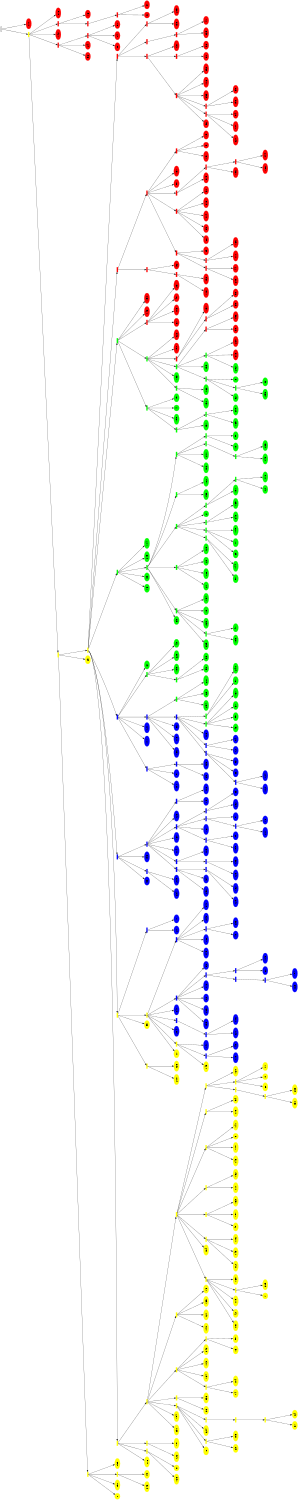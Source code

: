 digraph tree {
  orientation = land;
  size = "10,7";
  ordering = out;
  fontsize = 8
  ranksep = 2
  nd0 [label="", shape=box, height=0.1, width=0.4];
  nd0 -> nd1;
  nd1 [label="", shape=box, height=0.1, width=0.4];
  nd1 [style=filled, color=yellow];
  nd1 -> nd2;
  nd2 [label="", shape=box, height=0.1, width=0.4];
  nd2 [style=filled, color=yellow];
  nd2 -> nd3;
  nd3 [label="", shape=box, height=0.1, width=0.4];
  nd3 [style=filled, color=yellow];
  nd3 -> nd4;
  nd4 [label="1", shape=ellipse, height=0.2, width=0.3];
  nd4 [style=filled, color=yellow];
  nd3 -> nd5;
  nd5 [label="197", shape=ellipse, height=0.2, width=0.3];
  nd5 [style=filled, color=yellow];
  nd3 -> nd6;
  nd6 [label="", shape=box, height=0.1, width=0.4];
  nd6 [style=filled, color=yellow];
  nd6 -> nd7;
  nd7 [label="246", shape=ellipse, height=0.2, width=0.3];
  nd7 [style=filled, color=yellow];
  nd6 -> nd8;
  nd8 [label="15", shape=ellipse, height=0.2, width=0.3];
  nd8 [style=filled, color=yellow];
  nd3 -> nd9;
  nd9 [label="159", shape=ellipse, height=0.2, width=0.3];
  nd9 [style=filled, color=yellow];
  nd2 -> nd10;
  nd10 [label="29", shape=ellipse, height=0.2, width=0.3];
  nd10 [style=filled, color=yellow];
  nd2 -> nd11;
  nd11 [label="", shape=box, height=0.1, width=0.4];
  nd11 [style=filled, color=yellow];
  nd11 -> nd12;
  nd12 [label="", shape=box, height=0.1, width=0.4];
  nd12 [style=filled, color=yellow];
  nd12 -> nd13;
  nd13 [label="206", shape=ellipse, height=0.2, width=0.3];
  nd13 [style=filled, color=yellow];
  nd12 -> nd14;
  nd14 [label="", shape=box, height=0.1, width=0.4];
  nd14 [style=filled, color=yellow];
  nd14 -> nd15;
  nd15 [label="126", shape=ellipse, height=0.2, width=0.3];
  nd15 [style=filled, color=yellow];
  nd14 -> nd16;
  nd16 [label="8", shape=ellipse, height=0.2, width=0.3];
  nd16 [style=filled, color=yellow];
  nd12 -> nd17;
  nd17 [label="", shape=box, height=0.1, width=0.4];
  nd17 [style=filled, color=yellow];
  nd17 -> nd18;
  nd18 [label="122", shape=ellipse, height=0.2, width=0.3];
  nd18 [style=filled, color=yellow];
  nd17 -> nd19;
  nd19 [label="101", shape=ellipse, height=0.2, width=0.3];
  nd19 [style=filled, color=yellow];
  nd12 -> nd20;
  nd20 [label="", shape=box, height=0.1, width=0.4];
  nd20 [style=filled, color=yellow];
  nd20 -> nd21;
  nd21 [label="231", shape=ellipse, height=0.2, width=0.3];
  nd21 [style=filled, color=yellow];
  nd20 -> nd22;
  nd22 [label="154", shape=ellipse, height=0.2, width=0.3];
  nd22 [style=filled, color=yellow];
  nd20 -> nd23;
  nd23 [label="", shape=box, height=0.1, width=0.4];
  nd23 [style=filled, color=yellow];
  nd23 -> nd24;
  nd24 [label="70", shape=ellipse, height=0.2, width=0.3];
  nd24 [style=filled, color=yellow];
  nd23 -> nd25;
  nd25 [label="", shape=box, height=0.1, width=0.4];
  nd25 [style=filled, color=yellow];
  nd25 -> nd26;
  nd26 [label="23", shape=ellipse, height=0.2, width=0.3];
  nd26 [style=filled, color=yellow];
  nd25 -> nd27;
  nd27 [label="183", shape=ellipse, height=0.2, width=0.3];
  nd27 [style=filled, color=yellow];
  nd23 -> nd28;
  nd28 [label="224", shape=ellipse, height=0.2, width=0.3];
  nd28 [style=filled, color=yellow];
  nd23 -> nd29;
  nd29 [label="", shape=box, height=0.1, width=0.4];
  nd29 [style=filled, color=yellow];
  nd29 -> nd30;
  nd30 [label="", shape=box, height=0.1, width=0.4];
  nd30 [style=filled, color=yellow];
  nd30 -> nd31;
  nd31 [label="", shape=box, height=0.1, width=0.4];
  nd31 [style=filled, color=yellow];
  nd31 -> nd32;
  nd32 [label="87", shape=ellipse, height=0.2, width=0.3];
  nd32 [style=filled, color=yellow];
  nd31 -> nd33;
  nd33 [label="64", shape=ellipse, height=0.2, width=0.3];
  nd33 [style=filled, color=yellow];
  nd20 -> nd34;
  nd34 [label="", shape=box, height=0.1, width=0.4];
  nd34 [style=filled, color=yellow];
  nd34 -> nd35;
  nd35 [label="26", shape=ellipse, height=0.2, width=0.3];
  nd35 [style=filled, color=yellow];
  nd34 -> nd36;
  nd36 [label="236", shape=ellipse, height=0.2, width=0.3];
  nd36 [style=filled, color=yellow];
  nd20 -> nd37;
  nd37 [label="", shape=box, height=0.1, width=0.4];
  nd37 [style=filled, color=yellow];
  nd37 -> nd38;
  nd38 [label="", shape=box, height=0.1, width=0.4];
  nd38 [style=filled, color=yellow];
  nd38 -> nd39;
  nd39 [label="74", shape=ellipse, height=0.2, width=0.3];
  nd39 [style=filled, color=yellow];
  nd38 -> nd40;
  nd40 [label="104", shape=ellipse, height=0.2, width=0.3];
  nd40 [style=filled, color=yellow];
  nd37 -> nd41;
  nd41 [label="164", shape=ellipse, height=0.2, width=0.3];
  nd41 [style=filled, color=yellow];
  nd37 -> nd42;
  nd42 [label="113", shape=ellipse, height=0.2, width=0.3];
  nd42 [style=filled, color=yellow];
  nd37 -> nd43;
  nd43 [label="242", shape=ellipse, height=0.2, width=0.3];
  nd43 [style=filled, color=yellow];
  nd37 -> nd44;
  nd44 [label="", shape=box, height=0.1, width=0.4];
  nd44 [style=filled, color=yellow];
  nd44 -> nd45;
  nd45 [label="13", shape=ellipse, height=0.2, width=0.3];
  nd45 [style=filled, color=yellow];
  nd44 -> nd46;
  nd46 [label="98", shape=ellipse, height=0.2, width=0.3];
  nd46 [style=filled, color=yellow];
  nd20 -> nd47;
  nd47 [label="", shape=box, height=0.1, width=0.4];
  nd47 [style=filled, color=yellow];
  nd47 -> nd48;
  nd48 [label="140", shape=ellipse, height=0.2, width=0.3];
  nd48 [style=filled, color=yellow];
  nd47 -> nd49;
  nd49 [label="127", shape=ellipse, height=0.2, width=0.3];
  nd49 [style=filled, color=yellow];
  nd47 -> nd50;
  nd50 [label="135", shape=ellipse, height=0.2, width=0.3];
  nd50 [style=filled, color=yellow];
  nd47 -> nd51;
  nd51 [label="73", shape=ellipse, height=0.2, width=0.3];
  nd51 [style=filled, color=yellow];
  nd20 -> nd52;
  nd52 [label="", shape=box, height=0.1, width=0.4];
  nd52 [style=filled, color=yellow];
  nd52 -> nd53;
  nd53 [label="", shape=box, height=0.1, width=0.4];
  nd53 [style=filled, color=yellow];
  nd53 -> nd54;
  nd54 [label="181", shape=ellipse, height=0.2, width=0.3];
  nd54 [style=filled, color=yellow];
  nd53 -> nd55;
  nd55 [label="42", shape=ellipse, height=0.2, width=0.3];
  nd55 [style=filled, color=yellow];
  nd53 -> nd56;
  nd56 [label="119", shape=ellipse, height=0.2, width=0.3];
  nd56 [style=filled, color=yellow];
  nd53 -> nd57;
  nd57 [label="", shape=box, height=0.1, width=0.4];
  nd57 [style=filled, color=yellow];
  nd57 -> nd58;
  nd58 [label="7", shape=ellipse, height=0.2, width=0.3];
  nd58 [style=filled, color=yellow];
  nd57 -> nd59;
  nd59 [label="209", shape=ellipse, height=0.2, width=0.3];
  nd59 [style=filled, color=yellow];
  nd53 -> nd60;
  nd60 [label="168", shape=ellipse, height=0.2, width=0.3];
  nd60 [style=filled, color=yellow];
  nd52 -> nd61;
  nd61 [label="184", shape=ellipse, height=0.2, width=0.3];
  nd61 [style=filled, color=yellow];
  nd52 -> nd62;
  nd62 [label="", shape=box, height=0.1, width=0.4];
  nd62 [style=filled, color=yellow];
  nd62 -> nd63;
  nd63 [label="212", shape=ellipse, height=0.2, width=0.3];
  nd63 [style=filled, color=yellow];
  nd62 -> nd64;
  nd64 [label="145", shape=ellipse, height=0.2, width=0.3];
  nd64 [style=filled, color=yellow];
  nd62 -> nd65;
  nd65 [label="176", shape=ellipse, height=0.2, width=0.3];
  nd65 [style=filled, color=yellow];
  nd52 -> nd66;
  nd66 [label="", shape=box, height=0.1, width=0.4];
  nd66 [style=filled, color=yellow];
  nd66 -> nd67;
  nd67 [label="40", shape=ellipse, height=0.2, width=0.3];
  nd67 [style=filled, color=yellow];
  nd66 -> nd68;
  nd68 [label="187", shape=ellipse, height=0.2, width=0.3];
  nd68 [style=filled, color=yellow];
  nd66 -> nd69;
  nd69 [label="163", shape=ellipse, height=0.2, width=0.3];
  nd69 [style=filled, color=yellow];
  nd52 -> nd70;
  nd70 [label="", shape=box, height=0.1, width=0.4];
  nd70 [style=filled, color=yellow];
  nd70 -> nd71;
  nd71 [label="117", shape=ellipse, height=0.2, width=0.3];
  nd71 [style=filled, color=yellow];
  nd70 -> nd72;
  nd72 [label="152", shape=ellipse, height=0.2, width=0.3];
  nd72 [style=filled, color=yellow];
  nd52 -> nd73;
  nd73 [label="", shape=box, height=0.1, width=0.4];
  nd73 [style=filled, color=yellow];
  nd73 -> nd74;
  nd74 [label="143", shape=ellipse, height=0.2, width=0.3];
  nd74 [style=filled, color=yellow];
  nd73 -> nd75;
  nd75 [label="170", shape=ellipse, height=0.2, width=0.3];
  nd75 [style=filled, color=yellow];
  nd73 -> nd76;
  nd76 [label="9", shape=ellipse, height=0.2, width=0.3];
  nd76 [style=filled, color=yellow];
  nd73 -> nd77;
  nd77 [label="141", shape=ellipse, height=0.2, width=0.3];
  nd77 [style=filled, color=yellow];
  nd52 -> nd78;
  nd78 [label="", shape=box, height=0.1, width=0.4];
  nd78 [style=filled, color=yellow];
  nd78 -> nd79;
  nd79 [label="178", shape=ellipse, height=0.2, width=0.3];
  nd79 [style=filled, color=yellow];
  nd78 -> nd80;
  nd80 [label="54", shape=ellipse, height=0.2, width=0.3];
  nd80 [style=filled, color=yellow];
  nd52 -> nd81;
  nd81 [label="", shape=box, height=0.1, width=0.4];
  nd81 [style=filled, color=yellow];
  nd81 -> nd82;
  nd82 [label="", shape=box, height=0.1, width=0.4];
  nd82 [style=filled, color=yellow];
  nd82 -> nd83;
  nd83 [label="", shape=box, height=0.1, width=0.4];
  nd83 [style=filled, color=yellow];
  nd83 -> nd84;
  nd84 [label="230", shape=ellipse, height=0.2, width=0.3];
  nd84 [style=filled, color=yellow];
  nd83 -> nd85;
  nd85 [label="238", shape=ellipse, height=0.2, width=0.3];
  nd85 [style=filled, color=yellow];
  nd81 -> nd86;
  nd86 [label="", shape=box, height=0.1, width=0.4];
  nd86 [style=filled, color=yellow];
  nd86 -> nd87;
  nd87 [label="60", shape=ellipse, height=0.2, width=0.3];
  nd87 [style=filled, color=yellow];
  nd86 -> nd88;
  nd88 [label="0", shape=ellipse, height=0.2, width=0.3];
  nd88 [style=filled, color=yellow];
  nd86 -> nd89;
  nd89 [label="11", shape=ellipse, height=0.2, width=0.3];
  nd89 [style=filled, color=yellow];
  nd81 -> nd90;
  nd90 [label="120", shape=ellipse, height=0.2, width=0.3];
  nd90 [style=filled, color=yellow];
  nd11 -> nd91;
  nd91 [label="", shape=box, height=0.1, width=0.4];
  nd91 [style=filled, color=yellow];
  nd91 -> nd92;
  nd92 [label="", shape=box, height=0.1, width=0.4];
  nd92 [style=filled, color=yellow];
  nd92 -> nd93;
  nd93 [label="210", shape=ellipse, height=0.2, width=0.3];
  nd93 [style=filled, color=yellow];
  nd92 -> nd94;
  nd94 [label="226", shape=ellipse, height=0.2, width=0.3];
  nd94 [style=filled, color=yellow];
  nd91 -> nd95;
  nd95 [label="95", shape=ellipse, height=0.2, width=0.3];
  nd95 [style=filled, color=yellow];
  nd91 -> nd96;
  nd96 [label="", shape=box, height=0.1, width=0.4];
  nd96 [style=filled, color=yellow];
  nd96 -> nd97;
  nd97 [label="17", shape=ellipse, height=0.2, width=0.3];
  nd97 [style=filled, color=yellow];
  nd96 -> nd98;
  nd98 [label="", shape=box, height=0.1, width=0.4];
  nd98 [style=filled, color=yellow];
  nd98 -> nd99;
  nd99 [label="149", shape=ellipse, height=0.2, width=0.3];
  nd99 [style=filled, color=yellow];
  nd98 -> nd100;
  nd100 [label="", shape=box, height=0.1, width=0.4];
  nd100 [style=filled, color=blue];
  nd100 -> nd101;
  nd101 [label="179", shape=ellipse, height=0.2, width=0.3];
  nd101 [style=filled, color=blue];
  nd100 -> nd102;
  nd102 [label="45", shape=ellipse, height=0.2, width=0.3];
  nd102 [style=filled, color=blue];
  nd98 -> nd103;
  nd103 [label="147", shape=ellipse, height=0.2, width=0.3];
  nd103 [style=filled, color=blue];
  nd96 -> nd104;
  nd104 [label="204", shape=ellipse, height=0.2, width=0.3];
  nd104 [style=filled, color=blue];
  nd96 -> nd105;
  nd105 [label="", shape=box, height=0.1, width=0.4];
  nd105 [style=filled, color=blue];
  nd105 -> nd106;
  nd106 [label="", shape=box, height=0.1, width=0.4];
  nd106 [style=filled, color=blue];
  nd106 -> nd107;
  nd107 [label="221", shape=ellipse, height=0.2, width=0.3];
  nd107 [style=filled, color=blue];
  nd106 -> nd108;
  nd108 [label="106", shape=ellipse, height=0.2, width=0.3];
  nd108 [style=filled, color=blue];
  nd96 -> nd109;
  nd109 [label="247", shape=ellipse, height=0.2, width=0.3];
  nd109 [style=filled, color=blue];
  nd96 -> nd110;
  nd110 [label="", shape=box, height=0.1, width=0.4];
  nd110 [style=filled, color=blue];
  nd110 -> nd111;
  nd111 [label="195", shape=ellipse, height=0.2, width=0.3];
  nd111 [style=filled, color=blue];
  nd110 -> nd112;
  nd112 [label="203", shape=ellipse, height=0.2, width=0.3];
  nd112 [style=filled, color=blue];
  nd110 -> nd113;
  nd113 [label="82", shape=ellipse, height=0.2, width=0.3];
  nd113 [style=filled, color=blue];
  nd110 -> nd114;
  nd114 [label="172", shape=ellipse, height=0.2, width=0.3];
  nd114 [style=filled, color=blue];
  nd110 -> nd115;
  nd115 [label="", shape=box, height=0.1, width=0.4];
  nd115 [style=filled, color=blue];
  nd115 -> nd116;
  nd116 [label="", shape=box, height=0.1, width=0.4];
  nd116 [style=filled, color=blue];
  nd116 -> nd117;
  nd117 [label="", shape=box, height=0.1, width=0.4];
  nd117 [style=filled, color=blue];
  nd117 -> nd118;
  nd118 [label="169", shape=ellipse, height=0.2, width=0.3];
  nd118 [style=filled, color=blue];
  nd117 -> nd119;
  nd119 [label="194", shape=ellipse, height=0.2, width=0.3];
  nd119 [style=filled, color=blue];
  nd115 -> nd120;
  nd120 [label="", shape=box, height=0.1, width=0.4];
  nd120 [style=filled, color=blue];
  nd120 -> nd121;
  nd121 [label="62", shape=ellipse, height=0.2, width=0.3];
  nd121 [style=filled, color=blue];
  nd120 -> nd122;
  nd122 [label="115", shape=ellipse, height=0.2, width=0.3];
  nd122 [style=filled, color=blue];
  nd110 -> nd123;
  nd123 [label="83", shape=ellipse, height=0.2, width=0.3];
  nd123 [style=filled, color=blue];
  nd96 -> nd124;
  nd124 [label="", shape=box, height=0.1, width=0.4];
  nd124 [style=filled, color=blue];
  nd124 -> nd125;
  nd125 [label="249", shape=ellipse, height=0.2, width=0.3];
  nd125 [style=filled, color=blue];
  nd124 -> nd126;
  nd126 [label="180", shape=ellipse, height=0.2, width=0.3];
  nd126 [style=filled, color=blue];
  nd124 -> nd127;
  nd127 [label="", shape=box, height=0.1, width=0.4];
  nd127 [style=filled, color=blue];
  nd127 -> nd128;
  nd128 [label="49", shape=ellipse, height=0.2, width=0.3];
  nd128 [style=filled, color=blue];
  nd127 -> nd129;
  nd129 [label="233", shape=ellipse, height=0.2, width=0.3];
  nd129 [style=filled, color=blue];
  nd124 -> nd130;
  nd130 [label="243", shape=ellipse, height=0.2, width=0.3];
  nd130 [style=filled, color=blue];
  nd124 -> nd131;
  nd131 [label="241", shape=ellipse, height=0.2, width=0.3];
  nd131 [style=filled, color=blue];
  nd91 -> nd132;
  nd132 [label="", shape=box, height=0.1, width=0.4];
  nd132 [style=filled, color=blue];
  nd132 -> nd133;
  nd133 [label="27", shape=ellipse, height=0.2, width=0.3];
  nd133 [style=filled, color=blue];
  nd132 -> nd134;
  nd134 [label="71", shape=ellipse, height=0.2, width=0.3];
  nd134 [style=filled, color=blue];
  nd11 -> nd135;
  nd135 [label="", shape=box, height=0.1, width=0.4];
  nd135 [style=filled, color=blue];
  nd135 -> nd136;
  nd136 [label="53", shape=ellipse, height=0.2, width=0.3];
  nd136 [style=filled, color=blue];
  nd135 -> nd137;
  nd137 [label="", shape=box, height=0.1, width=0.4];
  nd137 [style=filled, color=blue];
  nd137 -> nd138;
  nd138 [label="234", shape=ellipse, height=0.2, width=0.3];
  nd138 [style=filled, color=blue];
  nd137 -> nd139;
  nd139 [label="219", shape=ellipse, height=0.2, width=0.3];
  nd139 [style=filled, color=blue];
  nd135 -> nd140;
  nd140 [label="153", shape=ellipse, height=0.2, width=0.3];
  nd140 [style=filled, color=blue];
  nd135 -> nd141;
  nd141 [label="", shape=box, height=0.1, width=0.4];
  nd141 [style=filled, color=blue];
  nd141 -> nd142;
  nd142 [label="", shape=box, height=0.1, width=0.4];
  nd142 [style=filled, color=blue];
  nd142 -> nd143;
  nd143 [label="250", shape=ellipse, height=0.2, width=0.3];
  nd143 [style=filled, color=blue];
  nd142 -> nd144;
  nd144 [label="34", shape=ellipse, height=0.2, width=0.3];
  nd144 [style=filled, color=blue];
  nd142 -> nd145;
  nd145 [label="", shape=box, height=0.1, width=0.4];
  nd145 [style=filled, color=blue];
  nd145 -> nd146;
  nd146 [label="129", shape=ellipse, height=0.2, width=0.3];
  nd146 [style=filled, color=blue];
  nd145 -> nd147;
  nd147 [label="132", shape=ellipse, height=0.2, width=0.3];
  nd147 [style=filled, color=blue];
  nd141 -> nd148;
  nd148 [label="", shape=box, height=0.1, width=0.4];
  nd148 [style=filled, color=blue];
  nd148 -> nd149;
  nd149 [label="", shape=box, height=0.1, width=0.4];
  nd149 [style=filled, color=blue];
  nd149 -> nd150;
  nd150 [label="125", shape=ellipse, height=0.2, width=0.3];
  nd150 [style=filled, color=blue];
  nd149 -> nd151;
  nd151 [label="133", shape=ellipse, height=0.2, width=0.3];
  nd151 [style=filled, color=blue];
  nd148 -> nd152;
  nd152 [label="109", shape=ellipse, height=0.2, width=0.3];
  nd152 [style=filled, color=blue];
  nd141 -> nd153;
  nd153 [label="174", shape=ellipse, height=0.2, width=0.3];
  nd153 [style=filled, color=blue];
  nd141 -> nd154;
  nd154 [label="160", shape=ellipse, height=0.2, width=0.3];
  nd154 [style=filled, color=blue];
  nd141 -> nd155;
  nd155 [label="", shape=box, height=0.1, width=0.4];
  nd155 [style=filled, color=blue];
  nd155 -> nd156;
  nd156 [label="", shape=box, height=0.1, width=0.4];
  nd156 [style=filled, color=blue];
  nd156 -> nd157;
  nd157 [label="189", shape=ellipse, height=0.2, width=0.3];
  nd157 [style=filled, color=blue];
  nd156 -> nd158;
  nd158 [label="85", shape=ellipse, height=0.2, width=0.3];
  nd158 [style=filled, color=blue];
  nd155 -> nd159;
  nd159 [label="161", shape=ellipse, height=0.2, width=0.3];
  nd159 [style=filled, color=blue];
  nd155 -> nd160;
  nd160 [label="", shape=box, height=0.1, width=0.4];
  nd160 [style=filled, color=blue];
  nd160 -> nd161;
  nd161 [label="", shape=box, height=0.1, width=0.4];
  nd161 [style=filled, color=blue];
  nd161 -> nd162;
  nd162 [label="217", shape=ellipse, height=0.2, width=0.3];
  nd162 [style=filled, color=blue];
  nd161 -> nd163;
  nd163 [label="78", shape=ellipse, height=0.2, width=0.3];
  nd163 [style=filled, color=blue];
  nd160 -> nd164;
  nd164 [label="81", shape=ellipse, height=0.2, width=0.3];
  nd164 [style=filled, color=blue];
  nd155 -> nd165;
  nd165 [label="", shape=box, height=0.1, width=0.4];
  nd165 [style=filled, color=blue];
  nd165 -> nd166;
  nd166 [label="232", shape=ellipse, height=0.2, width=0.3];
  nd166 [style=filled, color=blue];
  nd165 -> nd167;
  nd167 [label="63", shape=ellipse, height=0.2, width=0.3];
  nd167 [style=filled, color=blue];
  nd141 -> nd168;
  nd168 [label="123", shape=ellipse, height=0.2, width=0.3];
  nd168 [style=filled, color=blue];
  nd141 -> nd169;
  nd169 [label="", shape=box, height=0.1, width=0.4];
  nd169 [style=filled, color=blue];
  nd169 -> nd170;
  nd170 [label="19", shape=ellipse, height=0.2, width=0.3];
  nd170 [style=filled, color=blue];
  nd169 -> nd171;
  nd171 [label="100", shape=ellipse, height=0.2, width=0.3];
  nd171 [style=filled, color=blue];
  nd11 -> nd172;
  nd172 [label="", shape=box, height=0.1, width=0.4];
  nd172 [style=filled, color=blue];
  nd172 -> nd173;
  nd173 [label="", shape=box, height=0.1, width=0.4];
  nd173 [style=filled, color=blue];
  nd173 -> nd174;
  nd174 [label="201", shape=ellipse, height=0.2, width=0.3];
  nd174 [style=filled, color=blue];
  nd173 -> nd175;
  nd175 [label="91", shape=ellipse, height=0.2, width=0.3];
  nd175 [style=filled, color=blue];
  nd173 -> nd176;
  nd176 [label="", shape=box, height=0.1, width=0.4];
  nd176 [style=filled, color=blue];
  nd176 -> nd177;
  nd177 [label="25", shape=ellipse, height=0.2, width=0.3];
  nd177 [style=filled, color=blue];
  nd176 -> nd178;
  nd178 [label="225", shape=ellipse, height=0.2, width=0.3];
  nd178 [style=filled, color=blue];
  nd172 -> nd179;
  nd179 [label="171", shape=ellipse, height=0.2, width=0.3];
  nd179 [style=filled, color=blue];
  nd172 -> nd180;
  nd180 [label="121", shape=ellipse, height=0.2, width=0.3];
  nd180 [style=filled, color=blue];
  nd172 -> nd181;
  nd181 [label="", shape=box, height=0.1, width=0.4];
  nd181 [style=filled, color=blue];
  nd181 -> nd182;
  nd182 [label="136", shape=ellipse, height=0.2, width=0.3];
  nd182 [style=filled, color=blue];
  nd181 -> nd183;
  nd183 [label="173", shape=ellipse, height=0.2, width=0.3];
  nd183 [style=filled, color=blue];
  nd181 -> nd184;
  nd184 [label="86", shape=ellipse, height=0.2, width=0.3];
  nd184 [style=filled, color=blue];
  nd181 -> nd185;
  nd185 [label="", shape=box, height=0.1, width=0.4];
  nd185 [style=filled, color=blue];
  nd185 -> nd186;
  nd186 [label="", shape=box, height=0.1, width=0.4];
  nd186 [style=filled, color=blue];
  nd186 -> nd187;
  nd187 [label="", shape=box, height=0.1, width=0.4];
  nd187 [style=filled, color=blue];
  nd187 -> nd188;
  nd188 [label="112", shape=ellipse, height=0.2, width=0.3];
  nd188 [style=filled, color=blue];
  nd187 -> nd189;
  nd189 [label="124", shape=ellipse, height=0.2, width=0.3];
  nd189 [style=filled, color=blue];
  nd186 -> nd190;
  nd190 [label="66", shape=ellipse, height=0.2, width=0.3];
  nd190 [style=filled, color=blue];
  nd186 -> nd191;
  nd191 [label="93", shape=ellipse, height=0.2, width=0.3];
  nd191 [style=filled, color=blue];
  nd185 -> nd192;
  nd192 [label="", shape=box, height=0.1, width=0.4];
  nd192 [style=filled, color=blue];
  nd192 -> nd193;
  nd193 [label="72", shape=ellipse, height=0.2, width=0.3];
  nd193 [style=filled, color=blue];
  nd192 -> nd194;
  nd194 [label="84", shape=ellipse, height=0.2, width=0.3];
  nd194 [style=filled, color=blue];
  nd185 -> nd195;
  nd195 [label="108", shape=ellipse, height=0.2, width=0.3];
  nd195 [style=filled, color=blue];
  nd185 -> nd196;
  nd196 [label="", shape=box, height=0.1, width=0.4];
  nd196 [style=filled, color=green];
  nd196 -> nd197;
  nd197 [label="46", shape=ellipse, height=0.2, width=0.3];
  nd197 [style=filled, color=green];
  nd196 -> nd198;
  nd198 [label="55", shape=ellipse, height=0.2, width=0.3];
  nd198 [style=filled, color=green];
  nd196 -> nd199;
  nd199 [label="37", shape=ellipse, height=0.2, width=0.3];
  nd199 [style=filled, color=green];
  nd196 -> nd200;
  nd200 [label="167", shape=ellipse, height=0.2, width=0.3];
  nd200 [style=filled, color=green];
  nd185 -> nd201;
  nd201 [label="", shape=box, height=0.1, width=0.4];
  nd201 [style=filled, color=green];
  nd201 -> nd202;
  nd202 [label="97", shape=ellipse, height=0.2, width=0.3];
  nd202 [style=filled, color=green];
  nd201 -> nd203;
  nd203 [label="240", shape=ellipse, height=0.2, width=0.3];
  nd203 [style=filled, color=green];
  nd181 -> nd204;
  nd204 [label="", shape=box, height=0.1, width=0.4];
  nd204 [style=filled, color=green];
  nd204 -> nd205;
  nd205 [label="254", shape=ellipse, height=0.2, width=0.3];
  nd205 [style=filled, color=green];
  nd204 -> nd206;
  nd206 [label="68", shape=ellipse, height=0.2, width=0.3];
  nd206 [style=filled, color=green];
  nd204 -> nd207;
  nd207 [label="207", shape=ellipse, height=0.2, width=0.3];
  nd207 [style=filled, color=green];
  nd172 -> nd208;
  nd208 [label="", shape=box, height=0.1, width=0.4];
  nd208 [style=filled, color=green];
  nd208 -> nd209;
  nd209 [label="", shape=box, height=0.1, width=0.4];
  nd209 [style=filled, color=green];
  nd209 -> nd210;
  nd210 [label="99", shape=ellipse, height=0.2, width=0.3];
  nd210 [style=filled, color=green];
  nd209 -> nd211;
  nd211 [label="33", shape=ellipse, height=0.2, width=0.3];
  nd211 [style=filled, color=green];
  nd208 -> nd212;
  nd212 [label="185", shape=ellipse, height=0.2, width=0.3];
  nd212 [style=filled, color=green];
  nd208 -> nd213;
  nd213 [label="228", shape=ellipse, height=0.2, width=0.3];
  nd213 [style=filled, color=green];
  nd208 -> nd214;
  nd214 [label="43", shape=ellipse, height=0.2, width=0.3];
  nd214 [style=filled, color=green];
  nd172 -> nd215;
  nd215 [label="61", shape=ellipse, height=0.2, width=0.3];
  nd215 [style=filled, color=green];
  nd11 -> nd216;
  nd216 [label="", shape=box, height=0.1, width=0.4];
  nd216 [style=filled, color=green];
  nd216 -> nd217;
  nd217 [label="76", shape=ellipse, height=0.2, width=0.3];
  nd217 [style=filled, color=green];
  nd216 -> nd218;
  nd218 [label="38", shape=ellipse, height=0.2, width=0.3];
  nd218 [style=filled, color=green];
  nd216 -> nd219;
  nd219 [label="", shape=box, height=0.1, width=0.4];
  nd219 [style=filled, color=green];
  nd219 -> nd220;
  nd220 [label="65", shape=ellipse, height=0.2, width=0.3];
  nd220 [style=filled, color=green];
  nd219 -> nd221;
  nd221 [label="", shape=box, height=0.1, width=0.4];
  nd221 [style=filled, color=green];
  nd221 -> nd222;
  nd222 [label="239", shape=ellipse, height=0.2, width=0.3];
  nd222 [style=filled, color=green];
  nd221 -> nd223;
  nd223 [label="", shape=box, height=0.1, width=0.4];
  nd223 [style=filled, color=green];
  nd223 -> nd224;
  nd224 [label="105", shape=ellipse, height=0.2, width=0.3];
  nd224 [style=filled, color=green];
  nd223 -> nd225;
  nd225 [label="47", shape=ellipse, height=0.2, width=0.3];
  nd225 [style=filled, color=green];
  nd221 -> nd226;
  nd226 [label="229", shape=ellipse, height=0.2, width=0.3];
  nd226 [style=filled, color=green];
  nd221 -> nd227;
  nd227 [label="18", shape=ellipse, height=0.2, width=0.3];
  nd227 [style=filled, color=green];
  nd221 -> nd228;
  nd228 [label="134", shape=ellipse, height=0.2, width=0.3];
  nd228 [style=filled, color=green];
  nd219 -> nd229;
  nd229 [label="", shape=box, height=0.1, width=0.4];
  nd229 [style=filled, color=green];
  nd229 -> nd230;
  nd230 [label="21", shape=ellipse, height=0.2, width=0.3];
  nd230 [style=filled, color=green];
  nd229 -> nd231;
  nd231 [label="188", shape=ellipse, height=0.2, width=0.3];
  nd231 [style=filled, color=green];
  nd229 -> nd232;
  nd232 [label="22", shape=ellipse, height=0.2, width=0.3];
  nd232 [style=filled, color=green];
  nd229 -> nd233;
  nd233 [label="128", shape=ellipse, height=0.2, width=0.3];
  nd233 [style=filled, color=green];
  nd219 -> nd234;
  nd234 [label="", shape=box, height=0.1, width=0.4];
  nd234 [style=filled, color=green];
  nd234 -> nd235;
  nd235 [label="", shape=box, height=0.1, width=0.4];
  nd235 [style=filled, color=green];
  nd235 -> nd236;
  nd236 [label="90", shape=ellipse, height=0.2, width=0.3];
  nd236 [style=filled, color=green];
  nd235 -> nd237;
  nd237 [label="144", shape=ellipse, height=0.2, width=0.3];
  nd237 [style=filled, color=green];
  nd234 -> nd238;
  nd238 [label="", shape=box, height=0.1, width=0.4];
  nd238 [style=filled, color=green];
  nd238 -> nd239;
  nd239 [label="69", shape=ellipse, height=0.2, width=0.3];
  nd239 [style=filled, color=green];
  nd238 -> nd240;
  nd240 [label="77", shape=ellipse, height=0.2, width=0.3];
  nd240 [style=filled, color=green];
  nd238 -> nd241;
  nd241 [label="175", shape=ellipse, height=0.2, width=0.3];
  nd241 [style=filled, color=green];
  nd234 -> nd242;
  nd242 [label="", shape=box, height=0.1, width=0.4];
  nd242 [style=filled, color=green];
  nd242 -> nd243;
  nd243 [label="248", shape=ellipse, height=0.2, width=0.3];
  nd243 [style=filled, color=green];
  nd242 -> nd244;
  nd244 [label="139", shape=ellipse, height=0.2, width=0.3];
  nd244 [style=filled, color=green];
  nd234 -> nd245;
  nd245 [label="2", shape=ellipse, height=0.2, width=0.3];
  nd245 [style=filled, color=green];
  nd234 -> nd246;
  nd246 [label="", shape=box, height=0.1, width=0.4];
  nd246 [style=filled, color=green];
  nd246 -> nd247;
  nd247 [label="191", shape=ellipse, height=0.2, width=0.3];
  nd247 [style=filled, color=green];
  nd246 -> nd248;
  nd248 [label="", shape=box, height=0.1, width=0.4];
  nd248 [style=filled, color=green];
  nd248 -> nd249;
  nd249 [label="12", shape=ellipse, height=0.2, width=0.3];
  nd249 [style=filled, color=green];
  nd248 -> nd250;
  nd250 [label="110", shape=ellipse, height=0.2, width=0.3];
  nd250 [style=filled, color=green];
  nd219 -> nd251;
  nd251 [label="", shape=box, height=0.1, width=0.4];
  nd251 [style=filled, color=green];
  nd251 -> nd252;
  nd252 [label="158", shape=ellipse, height=0.2, width=0.3];
  nd252 [style=filled, color=green];
  nd251 -> nd253;
  nd253 [label="102", shape=ellipse, height=0.2, width=0.3];
  nd253 [style=filled, color=green];
  nd219 -> nd254;
  nd254 [label="", shape=box, height=0.1, width=0.4];
  nd254 [style=filled, color=green];
  nd254 -> nd255;
  nd255 [label="182", shape=ellipse, height=0.2, width=0.3];
  nd255 [style=filled, color=green];
  nd254 -> nd256;
  nd256 [label="211", shape=ellipse, height=0.2, width=0.3];
  nd256 [style=filled, color=green];
  nd254 -> nd257;
  nd257 [label="", shape=box, height=0.1, width=0.4];
  nd257 [style=filled, color=green];
  nd257 -> nd258;
  nd258 [label="", shape=box, height=0.1, width=0.4];
  nd258 [style=filled, color=green];
  nd258 -> nd259;
  nd259 [label="148", shape=ellipse, height=0.2, width=0.3];
  nd259 [style=filled, color=green];
  nd258 -> nd260;
  nd260 [label="223", shape=ellipse, height=0.2, width=0.3];
  nd260 [style=filled, color=green];
  nd254 -> nd261;
  nd261 [label="", shape=box, height=0.1, width=0.4];
  nd261 [style=filled, color=green];
  nd261 -> nd262;
  nd262 [label="10", shape=ellipse, height=0.2, width=0.3];
  nd262 [style=filled, color=green];
  nd261 -> nd263;
  nd263 [label="50", shape=ellipse, height=0.2, width=0.3];
  nd263 [style=filled, color=green];
  nd216 -> nd264;
  nd264 [label="245", shape=ellipse, height=0.2, width=0.3];
  nd264 [style=filled, color=green];
  nd216 -> nd265;
  nd265 [label="114", shape=ellipse, height=0.2, width=0.3];
  nd265 [style=filled, color=green];
  nd11 -> nd266;
  nd266 [label="", shape=box, height=0.1, width=0.4];
  nd266 [style=filled, color=green];
  nd266 -> nd267;
  nd267 [label="", shape=box, height=0.1, width=0.4];
  nd267 [style=filled, color=green];
  nd267 -> nd268;
  nd268 [label="", shape=box, height=0.1, width=0.4];
  nd268 [style=filled, color=green];
  nd268 -> nd269;
  nd269 [label="237", shape=ellipse, height=0.2, width=0.3];
  nd269 [style=filled, color=green];
  nd268 -> nd270;
  nd270 [label="", shape=box, height=0.1, width=0.4];
  nd270 [style=filled, color=green];
  nd270 -> nd271;
  nd271 [label="165", shape=ellipse, height=0.2, width=0.3];
  nd271 [style=filled, color=green];
  nd270 -> nd272;
  nd272 [label="200", shape=ellipse, height=0.2, width=0.3];
  nd272 [style=filled, color=green];
  nd267 -> nd273;
  nd273 [label="155", shape=ellipse, height=0.2, width=0.3];
  nd273 [style=filled, color=green];
  nd267 -> nd274;
  nd274 [label="4", shape=ellipse, height=0.2, width=0.3];
  nd274 [style=filled, color=green];
  nd267 -> nd275;
  nd275 [label="79", shape=ellipse, height=0.2, width=0.3];
  nd275 [style=filled, color=green];
  nd266 -> nd276;
  nd276 [label="", shape=box, height=0.1, width=0.4];
  nd276 [style=filled, color=green];
  nd276 -> nd277;
  nd277 [label="", shape=box, height=0.1, width=0.4];
  nd277 [style=filled, color=green];
  nd277 -> nd278;
  nd278 [label="130", shape=ellipse, height=0.2, width=0.3];
  nd278 [style=filled, color=green];
  nd277 -> nd279;
  nd279 [label="162", shape=ellipse, height=0.2, width=0.3];
  nd279 [style=filled, color=green];
  nd276 -> nd280;
  nd280 [label="193", shape=ellipse, height=0.2, width=0.3];
  nd280 [style=filled, color=green];
  nd276 -> nd281;
  nd281 [label="", shape=box, height=0.1, width=0.4];
  nd281 [style=filled, color=green];
  nd281 -> nd282;
  nd282 [label="", shape=box, height=0.1, width=0.4];
  nd282 [style=filled, color=green];
  nd282 -> nd283;
  nd283 [label="52", shape=ellipse, height=0.2, width=0.3];
  nd283 [style=filled, color=green];
  nd282 -> nd284;
  nd284 [label="", shape=box, height=0.1, width=0.4];
  nd284 [style=filled, color=green];
  nd284 -> nd285;
  nd285 [label="255", shape=ellipse, height=0.2, width=0.3];
  nd285 [style=filled, color=green];
  nd284 -> nd286;
  nd286 [label="92", shape=ellipse, height=0.2, width=0.3];
  nd286 [style=filled, color=green];
  nd282 -> nd287;
  nd287 [label="3", shape=ellipse, height=0.2, width=0.3];
  nd287 [style=filled, color=green];
  nd281 -> nd288;
  nd288 [label="199", shape=ellipse, height=0.2, width=0.3];
  nd288 [style=filled, color=green];
  nd281 -> nd289;
  nd289 [label="", shape=box, height=0.1, width=0.4];
  nd289 [style=filled, color=green];
  nd289 -> nd290;
  nd290 [label="202", shape=ellipse, height=0.2, width=0.3];
  nd290 [style=filled, color=green];
  nd289 -> nd291;
  nd291 [label="213", shape=ellipse, height=0.2, width=0.3];
  nd291 [style=filled, color=red];
  nd289 -> nd292;
  nd292 [label="220", shape=ellipse, height=0.2, width=0.3];
  nd292 [style=filled, color=red];
  nd281 -> nd293;
  nd293 [label="", shape=box, height=0.1, width=0.4];
  nd293 [style=filled, color=red];
  nd293 -> nd294;
  nd294 [label="30", shape=ellipse, height=0.2, width=0.3];
  nd294 [style=filled, color=red];
  nd293 -> nd295;
  nd295 [label="156", shape=ellipse, height=0.2, width=0.3];
  nd295 [style=filled, color=red];
  nd276 -> nd296;
  nd296 [label="", shape=box, height=0.1, width=0.4];
  nd296 [style=filled, color=red];
  nd296 -> nd297;
  nd297 [label="", shape=box, height=0.1, width=0.4];
  nd297 [style=filled, color=red];
  nd297 -> nd298;
  nd298 [label="35", shape=ellipse, height=0.2, width=0.3];
  nd298 [style=filled, color=red];
  nd297 -> nd299;
  nd299 [label="58", shape=ellipse, height=0.2, width=0.3];
  nd299 [style=filled, color=red];
  nd296 -> nd300;
  nd300 [label="137", shape=ellipse, height=0.2, width=0.3];
  nd300 [style=filled, color=red];
  nd276 -> nd301;
  nd301 [label="190", shape=ellipse, height=0.2, width=0.3];
  nd301 [style=filled, color=red];
  nd276 -> nd302;
  nd302 [label="222", shape=ellipse, height=0.2, width=0.3];
  nd302 [style=filled, color=red];
  nd266 -> nd303;
  nd303 [label="", shape=box, height=0.1, width=0.4];
  nd303 [style=filled, color=red];
  nd303 -> nd304;
  nd304 [label="67", shape=ellipse, height=0.2, width=0.3];
  nd304 [style=filled, color=red];
  nd303 -> nd305;
  nd305 [label="103", shape=ellipse, height=0.2, width=0.3];
  nd305 [style=filled, color=red];
  nd303 -> nd306;
  nd306 [label="48", shape=ellipse, height=0.2, width=0.3];
  nd306 [style=filled, color=red];
  nd303 -> nd307;
  nd307 [label="251", shape=ellipse, height=0.2, width=0.3];
  nd307 [style=filled, color=red];
  nd266 -> nd308;
  nd308 [label="146", shape=ellipse, height=0.2, width=0.3];
  nd308 [style=filled, color=red];
  nd266 -> nd309;
  nd309 [label="150", shape=ellipse, height=0.2, width=0.3];
  nd309 [style=filled, color=red];
  nd11 -> nd310;
  nd310 [label="", shape=box, height=0.1, width=0.4];
  nd310 [style=filled, color=red];
  nd310 -> nd311;
  nd311 [label="", shape=box, height=0.1, width=0.4];
  nd311 [style=filled, color=red];
  nd311 -> nd312;
  nd312 [label="", shape=box, height=0.1, width=0.4];
  nd312 [style=filled, color=red];
  nd312 -> nd313;
  nd313 [label="118", shape=ellipse, height=0.2, width=0.3];
  nd313 [style=filled, color=red];
  nd312 -> nd314;
  nd314 [label="192", shape=ellipse, height=0.2, width=0.3];
  nd314 [style=filled, color=red];
  nd311 -> nd315;
  nd315 [label="32", shape=ellipse, height=0.2, width=0.3];
  nd315 [style=filled, color=red];
  nd310 -> nd316;
  nd316 [label="", shape=box, height=0.1, width=0.4];
  nd316 [style=filled, color=red];
  nd316 -> nd317;
  nd317 [label="", shape=box, height=0.1, width=0.4];
  nd317 [style=filled, color=red];
  nd317 -> nd318;
  nd318 [label="", shape=box, height=0.1, width=0.4];
  nd318 [style=filled, color=red];
  nd318 -> nd319;
  nd319 [label="208", shape=ellipse, height=0.2, width=0.3];
  nd319 [style=filled, color=red];
  nd318 -> nd320;
  nd320 [label="44", shape=ellipse, height=0.2, width=0.3];
  nd320 [style=filled, color=red];
  nd317 -> nd321;
  nd321 [label="", shape=box, height=0.1, width=0.4];
  nd321 [style=filled, color=red];
  nd321 -> nd322;
  nd322 [label="111", shape=ellipse, height=0.2, width=0.3];
  nd322 [style=filled, color=red];
  nd321 -> nd323;
  nd323 [label="166", shape=ellipse, height=0.2, width=0.3];
  nd323 [style=filled, color=red];
  nd317 -> nd324;
  nd324 [label="39", shape=ellipse, height=0.2, width=0.3];
  nd324 [style=filled, color=red];
  nd316 -> nd325;
  nd325 [label="", shape=box, height=0.1, width=0.4];
  nd325 [style=filled, color=red];
  nd325 -> nd326;
  nd326 [label="28", shape=ellipse, height=0.2, width=0.3];
  nd326 [style=filled, color=red];
  nd325 -> nd327;
  nd327 [label="89", shape=ellipse, height=0.2, width=0.3];
  nd327 [style=filled, color=red];
  nd325 -> nd328;
  nd328 [label="214", shape=ellipse, height=0.2, width=0.3];
  nd328 [style=filled, color=red];
  nd325 -> nd329;
  nd329 [label="218", shape=ellipse, height=0.2, width=0.3];
  nd329 [style=filled, color=red];
  nd325 -> nd330;
  nd330 [label="31", shape=ellipse, height=0.2, width=0.3];
  nd330 [style=filled, color=red];
  nd316 -> nd331;
  nd331 [label="", shape=box, height=0.1, width=0.4];
  nd331 [style=filled, color=red];
  nd331 -> nd332;
  nd332 [label="215", shape=ellipse, height=0.2, width=0.3];
  nd332 [style=filled, color=red];
  nd331 -> nd333;
  nd333 [label="", shape=box, height=0.1, width=0.4];
  nd333 [style=filled, color=red];
  nd333 -> nd334;
  nd334 [label="196", shape=ellipse, height=0.2, width=0.3];
  nd334 [style=filled, color=red];
  nd333 -> nd335;
  nd335 [label="", shape=box, height=0.1, width=0.4];
  nd335 [style=filled, color=red];
  nd335 -> nd336;
  nd336 [label="186", shape=ellipse, height=0.2, width=0.3];
  nd336 [style=filled, color=red];
  nd335 -> nd337;
  nd337 [label="244", shape=ellipse, height=0.2, width=0.3];
  nd337 [style=filled, color=red];
  nd316 -> nd338;
  nd338 [label="88", shape=ellipse, height=0.2, width=0.3];
  nd338 [style=filled, color=red];
  nd316 -> nd339;
  nd339 [label="157", shape=ellipse, height=0.2, width=0.3];
  nd339 [style=filled, color=red];
  nd316 -> nd340;
  nd340 [label="", shape=box, height=0.1, width=0.4];
  nd340 [style=filled, color=red];
  nd340 -> nd341;
  nd341 [label="151", shape=ellipse, height=0.2, width=0.3];
  nd341 [style=filled, color=red];
  nd340 -> nd342;
  nd342 [label="5", shape=ellipse, height=0.2, width=0.3];
  nd342 [style=filled, color=red];
  nd340 -> nd343;
  nd343 [label="75", shape=ellipse, height=0.2, width=0.3];
  nd343 [style=filled, color=red];
  nd11 -> nd344;
  nd344 [label="", shape=box, height=0.1, width=0.4];
  nd344 [style=filled, color=red];
  nd344 -> nd345;
  nd345 [label="", shape=box, height=0.1, width=0.4];
  nd345 [style=filled, color=red];
  nd345 -> nd346;
  nd346 [label="", shape=box, height=0.1, width=0.4];
  nd346 [style=filled, color=red];
  nd346 -> nd347;
  nd347 [label="56", shape=ellipse, height=0.2, width=0.3];
  nd347 [style=filled, color=red];
  nd346 -> nd348;
  nd348 [label="", shape=box, height=0.1, width=0.4];
  nd348 [style=filled, color=red];
  nd348 -> nd349;
  nd349 [label="227", shape=ellipse, height=0.2, width=0.3];
  nd349 [style=filled, color=red];
  nd348 -> nd350;
  nd350 [label="107", shape=ellipse, height=0.2, width=0.3];
  nd350 [style=filled, color=red];
  nd348 -> nd351;
  nd351 [label="94", shape=ellipse, height=0.2, width=0.3];
  nd351 [style=filled, color=red];
  nd346 -> nd352;
  nd352 [label="", shape=box, height=0.1, width=0.4];
  nd352 [style=filled, color=red];
  nd352 -> nd353;
  nd353 [label="198", shape=ellipse, height=0.2, width=0.3];
  nd353 [style=filled, color=red];
  nd352 -> nd354;
  nd354 [label="59", shape=ellipse, height=0.2, width=0.3];
  nd354 [style=filled, color=red];
  nd346 -> nd355;
  nd355 [label="253", shape=ellipse, height=0.2, width=0.3];
  nd355 [style=filled, color=red];
  nd346 -> nd356;
  nd356 [label="116", shape=ellipse, height=0.2, width=0.3];
  nd356 [style=filled, color=red];
  nd346 -> nd357;
  nd357 [label="252", shape=ellipse, height=0.2, width=0.3];
  nd357 [style=filled, color=red];
  nd345 -> nd358;
  nd358 [label="", shape=box, height=0.1, width=0.4];
  nd358 [style=filled, color=red];
  nd358 -> nd359;
  nd359 [label="80", shape=ellipse, height=0.2, width=0.3];
  nd359 [style=filled, color=red];
  nd358 -> nd360;
  nd360 [label="36", shape=ellipse, height=0.2, width=0.3];
  nd360 [style=filled, color=red];
  nd345 -> nd361;
  nd361 [label="131", shape=ellipse, height=0.2, width=0.3];
  nd361 [style=filled, color=red];
  nd344 -> nd362;
  nd362 [label="", shape=box, height=0.1, width=0.4];
  nd362 [style=filled, color=red];
  nd362 -> nd363;
  nd363 [label="", shape=box, height=0.1, width=0.4];
  nd363 [style=filled, color=red];
  nd363 -> nd364;
  nd364 [label="235", shape=ellipse, height=0.2, width=0.3];
  nd364 [style=filled, color=red];
  nd363 -> nd365;
  nd365 [label="41", shape=ellipse, height=0.2, width=0.3];
  nd365 [style=filled, color=red];
  nd344 -> nd366;
  nd366 [label="", shape=box, height=0.1, width=0.4];
  nd366 [style=filled, color=red];
  nd366 -> nd367;
  nd367 [label="138", shape=ellipse, height=0.2, width=0.3];
  nd367 [style=filled, color=red];
  nd366 -> nd368;
  nd368 [label="205", shape=ellipse, height=0.2, width=0.3];
  nd368 [style=filled, color=red];
  nd1 -> nd369;
  nd369 [label="", shape=box, height=0.1, width=0.4];
  nd369 [style=filled, color=red];
  nd369 -> nd370;
  nd370 [label="96", shape=ellipse, height=0.2, width=0.3];
  nd370 [style=filled, color=red];
  nd369 -> nd371;
  nd371 [label="24", shape=ellipse, height=0.2, width=0.3];
  nd371 [style=filled, color=red];
  nd369 -> nd372;
  nd372 [label="", shape=box, height=0.1, width=0.4];
  nd372 [style=filled, color=red];
  nd372 -> nd373;
  nd373 [label="20", shape=ellipse, height=0.2, width=0.3];
  nd373 [style=filled, color=red];
  nd372 -> nd374;
  nd374 [label="14", shape=ellipse, height=0.2, width=0.3];
  nd374 [style=filled, color=red];
  nd372 -> nd375;
  nd375 [label="51", shape=ellipse, height=0.2, width=0.3];
  nd375 [style=filled, color=red];
  nd1 -> nd376;
  nd376 [label="142", shape=ellipse, height=0.2, width=0.3];
  nd376 [style=filled, color=red];
  nd1 -> nd377;
  nd377 [label="", shape=box, height=0.1, width=0.4];
  nd377 [style=filled, color=red];
  nd377 -> nd378;
  nd378 [label="", shape=box, height=0.1, width=0.4];
  nd378 [style=filled, color=red];
  nd378 -> nd379;
  nd379 [label="", shape=box, height=0.1, width=0.4];
  nd379 [style=filled, color=red];
  nd379 -> nd380;
  nd380 [label="6", shape=ellipse, height=0.2, width=0.3];
  nd380 [style=filled, color=red];
  nd379 -> nd381;
  nd381 [label="57", shape=ellipse, height=0.2, width=0.3];
  nd381 [style=filled, color=red];
  nd377 -> nd382;
  nd382 [label="16", shape=ellipse, height=0.2, width=0.3];
  nd382 [style=filled, color=red];
  nd1 -> nd383;
  nd383 [label="216", shape=ellipse, height=0.2, width=0.3];
  nd383 [style=filled, color=red];
  nd0 -> nd384;
  nd384 [label="177", shape=ellipse, height=0.2, width=0.3];
  nd384 [style=filled, color=red];
  { rank = same; nd0;};
  { rank = same; nd384; nd1;};
  { rank = same; nd383; nd377; nd376; nd369; nd2;};
  { rank = same; nd382; nd378; nd372; nd371; nd370; nd11; nd10; nd3;};
  { rank = same; nd379; nd375; nd374; nd373; nd344; nd310; nd266; nd216; nd172; nd135; nd91; nd12; nd9; nd6; nd5; nd4;};
  { rank = same; nd381; nd380; nd366; nd362; nd345; nd316; nd311; nd309; nd308; nd303; nd276; nd267; nd265; nd264; nd219; nd218; nd217; nd215; nd208; nd181; nd180; nd179; nd173; nd141; nd140; nd137; nd136; nd132; nd96; nd95; nd92; nd20; nd17; nd14; nd13; nd8; nd7;};
  { rank = same; nd368; nd367; nd363; nd361; nd358; nd346; nd340; nd339; nd338; nd331; nd325; nd317; nd315; nd312; nd307; nd306; nd305; nd304; nd302; nd301; nd296; nd281; nd280; nd277; nd275; nd274; nd273; nd268; nd254; nd251; nd234; nd229; nd221; nd220; nd214; nd213; nd212; nd209; nd204; nd185; nd184; nd183; nd182; nd176; nd175; nd174; nd169; nd168; nd155; nd154; nd153; nd148; nd142; nd139; nd138; nd134; nd133; nd124; nd110; nd109; nd105; nd104; nd98; nd97; nd94; nd93; nd52; nd47; nd37; nd34; nd23; nd22; nd21; nd19; nd18; nd16; nd15;};
  { rank = same; nd365; nd364; nd360; nd359; nd357; nd356; nd355; nd352; nd348; nd347; nd343; nd342; nd341; nd333; nd332; nd330; nd329; nd328; nd327; nd326; nd324; nd321; nd318; nd314; nd313; nd300; nd297; nd293; nd289; nd288; nd282; nd279; nd278; nd270; nd269; nd261; nd257; nd256; nd255; nd253; nd252; nd246; nd245; nd242; nd238; nd235; nd233; nd232; nd231; nd230; nd228; nd227; nd226; nd223; nd222; nd211; nd210; nd207; nd206; nd205; nd201; nd196; nd195; nd192; nd186; nd178; nd177; nd171; nd170; nd165; nd160; nd159; nd156; nd152; nd149; nd145; nd144; nd143; nd131; nd130; nd127; nd126; nd125; nd123; nd115; nd114; nd113; nd112; nd111; nd106; nd103; nd100; nd99; nd81; nd78; nd73; nd70; nd66; nd62; nd61; nd53; nd51; nd50; nd49; nd48; nd44; nd43; nd42; nd41; nd38; nd36; nd35; nd29; nd28; nd25; nd24;};
  { rank = same; nd354; nd353; nd351; nd350; nd349; nd335; nd334; nd323; nd322; nd320; nd319; nd299; nd298; nd295; nd294; nd292; nd291; nd290; nd287; nd284; nd283; nd272; nd271; nd263; nd262; nd258; nd248; nd247; nd244; nd243; nd241; nd240; nd239; nd237; nd236; nd225; nd224; nd203; nd202; nd200; nd199; nd198; nd197; nd194; nd193; nd191; nd190; nd187; nd167; nd166; nd164; nd161; nd158; nd157; nd151; nd150; nd147; nd146; nd129; nd128; nd120; nd116; nd108; nd107; nd102; nd101; nd90; nd86; nd82; nd80; nd79; nd77; nd76; nd75; nd74; nd72; nd71; nd69; nd68; nd67; nd65; nd64; nd63; nd60; nd57; nd56; nd55; nd54; nd46; nd45; nd40; nd39; nd30; nd27; nd26;};
  { rank = same; nd337; nd336; nd286; nd285; nd260; nd259; nd250; nd249; nd189; nd188; nd163; nd162; nd122; nd121; nd117; nd89; nd88; nd87; nd83; nd59; nd58; nd31;};
  { rank = same; nd119; nd118; nd85; nd84; nd33; nd32;};
}
